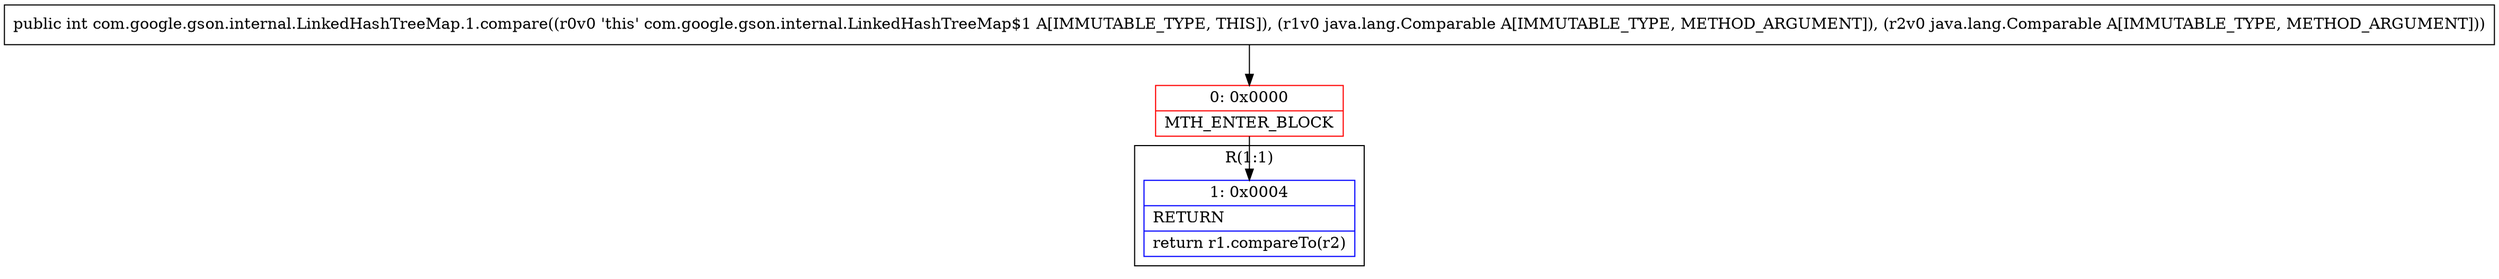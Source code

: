 digraph "CFG forcom.google.gson.internal.LinkedHashTreeMap.1.compare(Ljava\/lang\/Comparable;Ljava\/lang\/Comparable;)I" {
subgraph cluster_Region_523236506 {
label = "R(1:1)";
node [shape=record,color=blue];
Node_1 [shape=record,label="{1\:\ 0x0004|RETURN\l|return r1.compareTo(r2)\l}"];
}
Node_0 [shape=record,color=red,label="{0\:\ 0x0000|MTH_ENTER_BLOCK\l}"];
MethodNode[shape=record,label="{public int com.google.gson.internal.LinkedHashTreeMap.1.compare((r0v0 'this' com.google.gson.internal.LinkedHashTreeMap$1 A[IMMUTABLE_TYPE, THIS]), (r1v0 java.lang.Comparable A[IMMUTABLE_TYPE, METHOD_ARGUMENT]), (r2v0 java.lang.Comparable A[IMMUTABLE_TYPE, METHOD_ARGUMENT])) }"];
MethodNode -> Node_0;
Node_0 -> Node_1;
}

